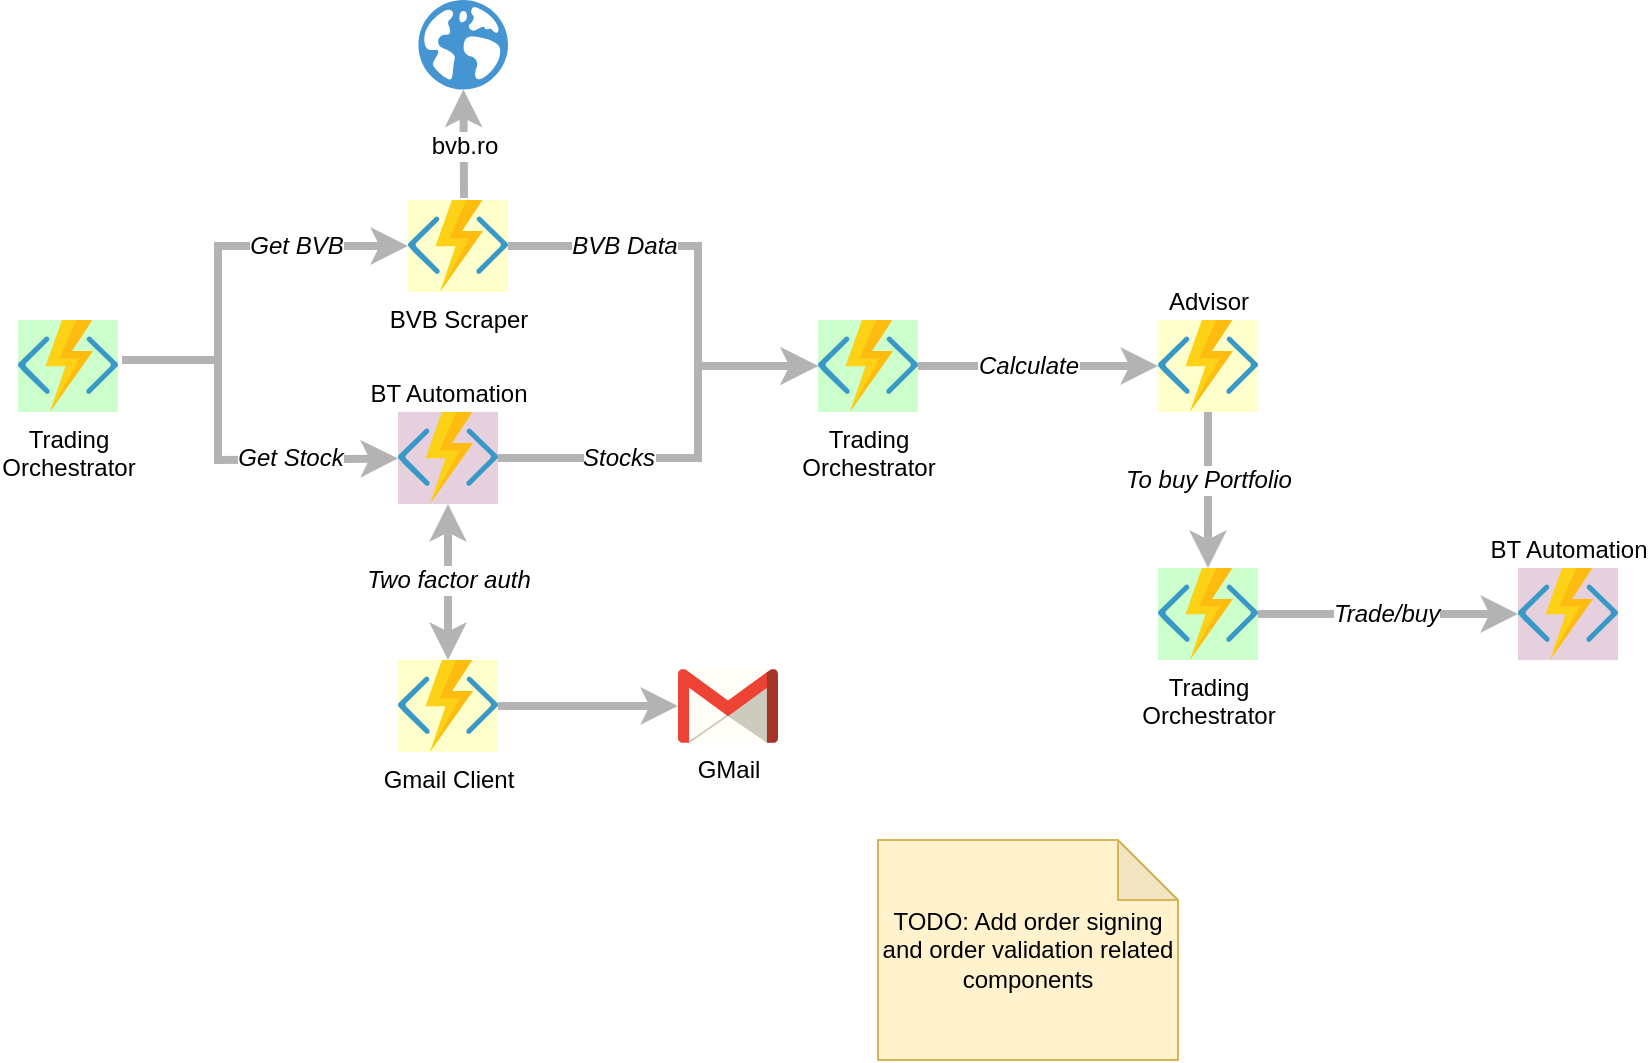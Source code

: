 <mxfile version="12.9.7" type="github">
  <diagram id="Ht1M8jgEwFfnCIfOTk4-" name="Page-1">
    <mxGraphModel dx="1422" dy="882" grid="1" gridSize="10" guides="1" tooltips="1" connect="1" arrows="1" fold="1" page="1" pageScale="1" pageWidth="1169" pageHeight="827" math="0" shadow="0">
      <root>
        <mxCell id="0" />
        <mxCell id="1" parent="0" />
        <mxCell id="Ciq0yB8opKBCNrTVTSC3-29" value="" style="rounded=0;orthogonalLoop=1;jettySize=auto;html=1;strokeColor=#B3B3B3;strokeWidth=4;startArrow=classic;startFill=1;" parent="1" source="Ciq0yB8opKBCNrTVTSC3-9" target="Ciq0yB8opKBCNrTVTSC3-20" edge="1">
          <mxGeometry relative="1" as="geometry" />
        </mxCell>
        <mxCell id="Ciq0yB8opKBCNrTVTSC3-30" value="&lt;i&gt;Two factor auth&lt;/i&gt;" style="text;html=1;align=center;verticalAlign=middle;resizable=0;points=[];labelBackgroundColor=#ffffff;" parent="Ciq0yB8opKBCNrTVTSC3-29" vertex="1" connectable="0">
          <mxGeometry x="0.323" relative="1" as="geometry">
            <mxPoint y="-14" as="offset" />
          </mxGeometry>
        </mxCell>
        <mxCell id="Ciq0yB8opKBCNrTVTSC3-40" value="" style="edgeStyle=orthogonalEdgeStyle;rounded=0;orthogonalLoop=1;jettySize=auto;html=1;startArrow=none;startFill=0;strokeColor=#B3B3B3;strokeWidth=4;" parent="1" source="Ciq0yB8opKBCNrTVTSC3-5" target="Ciq0yB8opKBCNrTVTSC3-17" edge="1">
          <mxGeometry relative="1" as="geometry">
            <mxPoint x="405" y="193" as="targetPoint" />
            <Array as="points">
              <mxPoint x="420" y="193" />
              <mxPoint x="420" y="253" />
            </Array>
          </mxGeometry>
        </mxCell>
        <mxCell id="Ciq0yB8opKBCNrTVTSC3-41" value="&lt;i&gt;BVB Data&lt;/i&gt;" style="text;html=1;align=center;verticalAlign=middle;resizable=0;points=[];labelBackgroundColor=#ffffff;" parent="Ciq0yB8opKBCNrTVTSC3-40" vertex="1" connectable="0">
          <mxGeometry x="-0.385" y="4" relative="1" as="geometry">
            <mxPoint x="-8" y="4" as="offset" />
          </mxGeometry>
        </mxCell>
        <mxCell id="Ciq0yB8opKBCNrTVTSC3-5" value="BVB Scraper" style="aspect=fixed;html=1;points=[];align=center;image;fontSize=12;image=img/lib/mscae/Functions.svg;imageBackground=#FFFFCC;" parent="1" vertex="1">
          <mxGeometry x="275" y="170" width="50" height="46" as="geometry" />
        </mxCell>
        <mxCell id="Ciq0yB8opKBCNrTVTSC3-8" value="Trading &lt;br&gt;Orchestrator" style="aspect=fixed;html=1;points=[];align=center;image;fontSize=12;image=img/lib/mscae/Functions.svg;imageBackground=#CCFFCC;" parent="1" vertex="1">
          <mxGeometry x="80" y="230" width="50" height="46" as="geometry" />
        </mxCell>
        <mxCell id="Ciq0yB8opKBCNrTVTSC3-49" value="" style="edgeStyle=none;rounded=0;orthogonalLoop=1;jettySize=auto;html=1;startArrow=none;startFill=0;strokeColor=#B3B3B3;strokeWidth=4;" parent="1" source="Ciq0yB8opKBCNrTVTSC3-9" target="Ciq0yB8opKBCNrTVTSC3-17" edge="1">
          <mxGeometry relative="1" as="geometry">
            <mxPoint x="400" y="299" as="targetPoint" />
            <Array as="points">
              <mxPoint x="420" y="299" />
              <mxPoint x="420" y="253" />
            </Array>
          </mxGeometry>
        </mxCell>
        <mxCell id="Ciq0yB8opKBCNrTVTSC3-50" value="&lt;i&gt;Stocks&lt;/i&gt;" style="text;html=1;align=center;verticalAlign=middle;resizable=0;points=[];labelBackgroundColor=#ffffff;" parent="Ciq0yB8opKBCNrTVTSC3-49" vertex="1" connectable="0">
          <mxGeometry x="-0.233" y="-1" relative="1" as="geometry">
            <mxPoint x="-19" y="-1" as="offset" />
          </mxGeometry>
        </mxCell>
        <mxCell id="Ciq0yB8opKBCNrTVTSC3-9" value="BT Automation" style="aspect=fixed;html=1;points=[];align=center;image;fontSize=12;image=img/lib/mscae/Functions.svg;imageBackground=#E6D0DE;noLabel=0;labelPosition=center;verticalLabelPosition=top;verticalAlign=bottom;" parent="1" vertex="1">
          <mxGeometry x="270" y="276" width="50" height="46" as="geometry" />
        </mxCell>
        <mxCell id="Ciq0yB8opKBCNrTVTSC3-10" value="" style="endArrow=classic;html=1;rounded=0;exitX=1.04;exitY=0.435;exitDx=0;exitDy=0;exitPerimeter=0;strokeWidth=4;strokeColor=#B3B3B3;" parent="1" source="Ciq0yB8opKBCNrTVTSC3-8" target="Ciq0yB8opKBCNrTVTSC3-5" edge="1">
          <mxGeometry width="50" height="50" relative="1" as="geometry">
            <mxPoint x="160" y="240" as="sourcePoint" />
            <mxPoint x="280" y="240" as="targetPoint" />
            <Array as="points">
              <mxPoint x="180" y="250" />
              <mxPoint x="180" y="193" />
            </Array>
          </mxGeometry>
        </mxCell>
        <mxCell id="Ciq0yB8opKBCNrTVTSC3-16" value="&lt;i&gt;Get BVB&lt;/i&gt;" style="text;html=1;align=center;verticalAlign=middle;resizable=0;points=[];labelBackgroundColor=#ffffff;" parent="Ciq0yB8opKBCNrTVTSC3-10" vertex="1" connectable="0">
          <mxGeometry x="0.433" relative="1" as="geometry">
            <mxPoint as="offset" />
          </mxGeometry>
        </mxCell>
        <mxCell id="Ciq0yB8opKBCNrTVTSC3-14" value="" style="endArrow=classic;html=1;rounded=0;strokeWidth=4;strokeColor=#B3B3B3;" parent="1" target="Ciq0yB8opKBCNrTVTSC3-9" edge="1">
          <mxGeometry width="50" height="50" relative="1" as="geometry">
            <mxPoint x="140" y="250" as="sourcePoint" />
            <mxPoint x="270" y="203" as="targetPoint" />
            <Array as="points">
              <mxPoint x="180" y="250" />
              <mxPoint x="180" y="300" />
            </Array>
          </mxGeometry>
        </mxCell>
        <mxCell id="Ciq0yB8opKBCNrTVTSC3-15" value="&lt;i&gt;Get Stock&lt;/i&gt;" style="text;html=1;align=center;verticalAlign=middle;resizable=0;points=[];labelBackgroundColor=#ffffff;" parent="Ciq0yB8opKBCNrTVTSC3-14" vertex="1" connectable="0">
          <mxGeometry x="0.4" y="3" relative="1" as="geometry">
            <mxPoint y="2.31" as="offset" />
          </mxGeometry>
        </mxCell>
        <mxCell id="Ciq0yB8opKBCNrTVTSC3-53" value="" style="edgeStyle=none;rounded=0;orthogonalLoop=1;jettySize=auto;html=1;startArrow=none;startFill=0;strokeColor=#B3B3B3;strokeWidth=4;" parent="1" source="Ciq0yB8opKBCNrTVTSC3-17" target="Ciq0yB8opKBCNrTVTSC3-51" edge="1">
          <mxGeometry relative="1" as="geometry">
            <mxPoint x="610" y="253" as="targetPoint" />
          </mxGeometry>
        </mxCell>
        <mxCell id="Ciq0yB8opKBCNrTVTSC3-54" value="&lt;i&gt;Calculate&lt;/i&gt;" style="text;html=1;align=center;verticalAlign=middle;resizable=0;points=[];labelBackgroundColor=#ffffff;" parent="Ciq0yB8opKBCNrTVTSC3-53" vertex="1" connectable="0">
          <mxGeometry x="-0.24" y="2" relative="1" as="geometry">
            <mxPoint x="9" y="2" as="offset" />
          </mxGeometry>
        </mxCell>
        <mxCell id="Ciq0yB8opKBCNrTVTSC3-17" value="Trading &lt;br&gt;Orchestrator" style="aspect=fixed;html=1;points=[];align=center;image;fontSize=12;image=img/lib/mscae/Functions.svg;imageBackground=#CCFFCC;labelPosition=center;verticalLabelPosition=bottom;verticalAlign=top;" parent="1" vertex="1">
          <mxGeometry x="480" y="230" width="50" height="46" as="geometry" />
        </mxCell>
        <mxCell id="Ciq0yB8opKBCNrTVTSC3-59" value="" style="edgeStyle=none;rounded=0;orthogonalLoop=1;jettySize=auto;html=1;startArrow=none;startFill=0;strokeColor=#B3B3B3;strokeWidth=4;" parent="1" source="Ciq0yB8opKBCNrTVTSC3-20" target="Ciq0yB8opKBCNrTVTSC3-61" edge="1">
          <mxGeometry relative="1" as="geometry">
            <mxPoint x="410" y="423.502" as="targetPoint" />
          </mxGeometry>
        </mxCell>
        <mxCell id="Ciq0yB8opKBCNrTVTSC3-20" value="Gmail Client" style="aspect=fixed;html=1;points=[];align=center;image;fontSize=12;image=img/lib/mscae/Functions.svg;imageBackground=#FFFFCC;" parent="1" vertex="1">
          <mxGeometry x="270" y="400" width="50" height="46" as="geometry" />
        </mxCell>
        <mxCell id="Ciq0yB8opKBCNrTVTSC3-23" value="" style="shadow=0;dashed=0;html=1;strokeColor=none;fillColor=#4495D1;labelPosition=center;verticalLabelPosition=bottom;verticalAlign=top;align=center;outlineConnect=0;shape=mxgraph.veeam.globe;" parent="1" vertex="1">
          <mxGeometry x="280.2" y="70" width="44.8" height="44.8" as="geometry" />
        </mxCell>
        <mxCell id="Ciq0yB8opKBCNrTVTSC3-24" value="" style="endArrow=classic;html=1;rounded=0;exitX=0.56;exitY=-0.022;exitDx=0;exitDy=0;exitPerimeter=0;strokeWidth=4;strokeColor=#B3B3B3;" parent="1" source="Ciq0yB8opKBCNrTVTSC3-5" target="Ciq0yB8opKBCNrTVTSC3-23" edge="1">
          <mxGeometry width="50" height="50" relative="1" as="geometry">
            <mxPoint x="139.6" y="230.01" as="sourcePoint" />
            <mxPoint x="282.6" y="173" as="targetPoint" />
            <Array as="points" />
          </mxGeometry>
        </mxCell>
        <mxCell id="Ciq0yB8opKBCNrTVTSC3-25" value="bvb.ro" style="text;html=1;align=center;verticalAlign=middle;resizable=0;points=[];labelBackgroundColor=#ffffff;" parent="Ciq0yB8opKBCNrTVTSC3-24" vertex="1" connectable="0">
          <mxGeometry x="0.433" relative="1" as="geometry">
            <mxPoint x="-0.21" y="13.01" as="offset" />
          </mxGeometry>
        </mxCell>
        <mxCell id="Ciq0yB8opKBCNrTVTSC3-56" value="" style="edgeStyle=none;rounded=0;orthogonalLoop=1;jettySize=auto;html=1;startArrow=none;startFill=0;strokeColor=#B3B3B3;strokeWidth=4;" parent="1" source="Ciq0yB8opKBCNrTVTSC3-51" target="Ciq0yB8opKBCNrTVTSC3-55" edge="1">
          <mxGeometry relative="1" as="geometry" />
        </mxCell>
        <mxCell id="Ciq0yB8opKBCNrTVTSC3-62" value="To buy Portfolio" style="text;html=1;align=center;verticalAlign=middle;resizable=0;points=[];labelBackgroundColor=#ffffff;fontStyle=2" parent="Ciq0yB8opKBCNrTVTSC3-56" vertex="1" connectable="0">
          <mxGeometry x="-0.615" relative="1" as="geometry">
            <mxPoint y="19" as="offset" />
          </mxGeometry>
        </mxCell>
        <mxCell id="Ciq0yB8opKBCNrTVTSC3-51" value="Advisor" style="aspect=fixed;html=1;points=[];align=center;image;fontSize=12;image=img/lib/mscae/Functions.svg;imageBackground=#FFFFCC;labelPosition=center;verticalLabelPosition=top;verticalAlign=bottom;" parent="1" vertex="1">
          <mxGeometry x="650" y="230" width="50" height="46" as="geometry" />
        </mxCell>
        <mxCell id="Ciq0yB8opKBCNrTVTSC3-65" value="" style="edgeStyle=none;rounded=0;orthogonalLoop=1;jettySize=auto;html=1;startArrow=none;startFill=0;strokeColor=#B3B3B3;strokeWidth=4;" parent="1" source="Ciq0yB8opKBCNrTVTSC3-55" target="Ciq0yB8opKBCNrTVTSC3-63" edge="1">
          <mxGeometry relative="1" as="geometry">
            <mxPoint x="780" y="377" as="targetPoint" />
          </mxGeometry>
        </mxCell>
        <mxCell id="Ciq0yB8opKBCNrTVTSC3-66" value="Trade/buy" style="text;html=1;align=center;verticalAlign=middle;resizable=0;points=[];labelBackgroundColor=#ffffff;fontStyle=2" parent="Ciq0yB8opKBCNrTVTSC3-65" vertex="1" connectable="0">
          <mxGeometry x="-0.347" y="-1" relative="1" as="geometry">
            <mxPoint x="21" y="-1" as="offset" />
          </mxGeometry>
        </mxCell>
        <mxCell id="Ciq0yB8opKBCNrTVTSC3-55" value="Trading &lt;br&gt;Orchestrator" style="aspect=fixed;html=1;points=[];align=center;image;fontSize=12;image=img/lib/mscae/Functions.svg;imageBackground=#CCFFCC;labelPosition=center;verticalLabelPosition=bottom;verticalAlign=top;" parent="1" vertex="1">
          <mxGeometry x="650" y="354" width="50" height="46" as="geometry" />
        </mxCell>
        <mxCell id="Ciq0yB8opKBCNrTVTSC3-61" value="GMail" style="dashed=0;outlineConnect=0;html=1;align=center;labelPosition=center;verticalLabelPosition=bottom;verticalAlign=top;shape=mxgraph.weblogos.gmail" parent="1" vertex="1">
          <mxGeometry x="410" y="404.6" width="50" height="36.8" as="geometry" />
        </mxCell>
        <mxCell id="Ciq0yB8opKBCNrTVTSC3-63" value="BT Automation" style="aspect=fixed;html=1;points=[];align=center;image;fontSize=12;image=img/lib/mscae/Functions.svg;imageBackground=#E6D0DE;noLabel=0;labelPosition=center;verticalLabelPosition=top;verticalAlign=bottom;" parent="1" vertex="1">
          <mxGeometry x="830" y="354" width="50" height="46" as="geometry" />
        </mxCell>
        <mxCell id="Ciq0yB8opKBCNrTVTSC3-68" value="TODO: Add order signing and order validation related components" style="shape=note;whiteSpace=wrap;html=1;backgroundOutline=1;darkOpacity=0.05;fillColor=#fff2cc;strokeColor=#d6b656;" parent="1" vertex="1">
          <mxGeometry x="510" y="490" width="150" height="110" as="geometry" />
        </mxCell>
      </root>
    </mxGraphModel>
  </diagram>
</mxfile>
